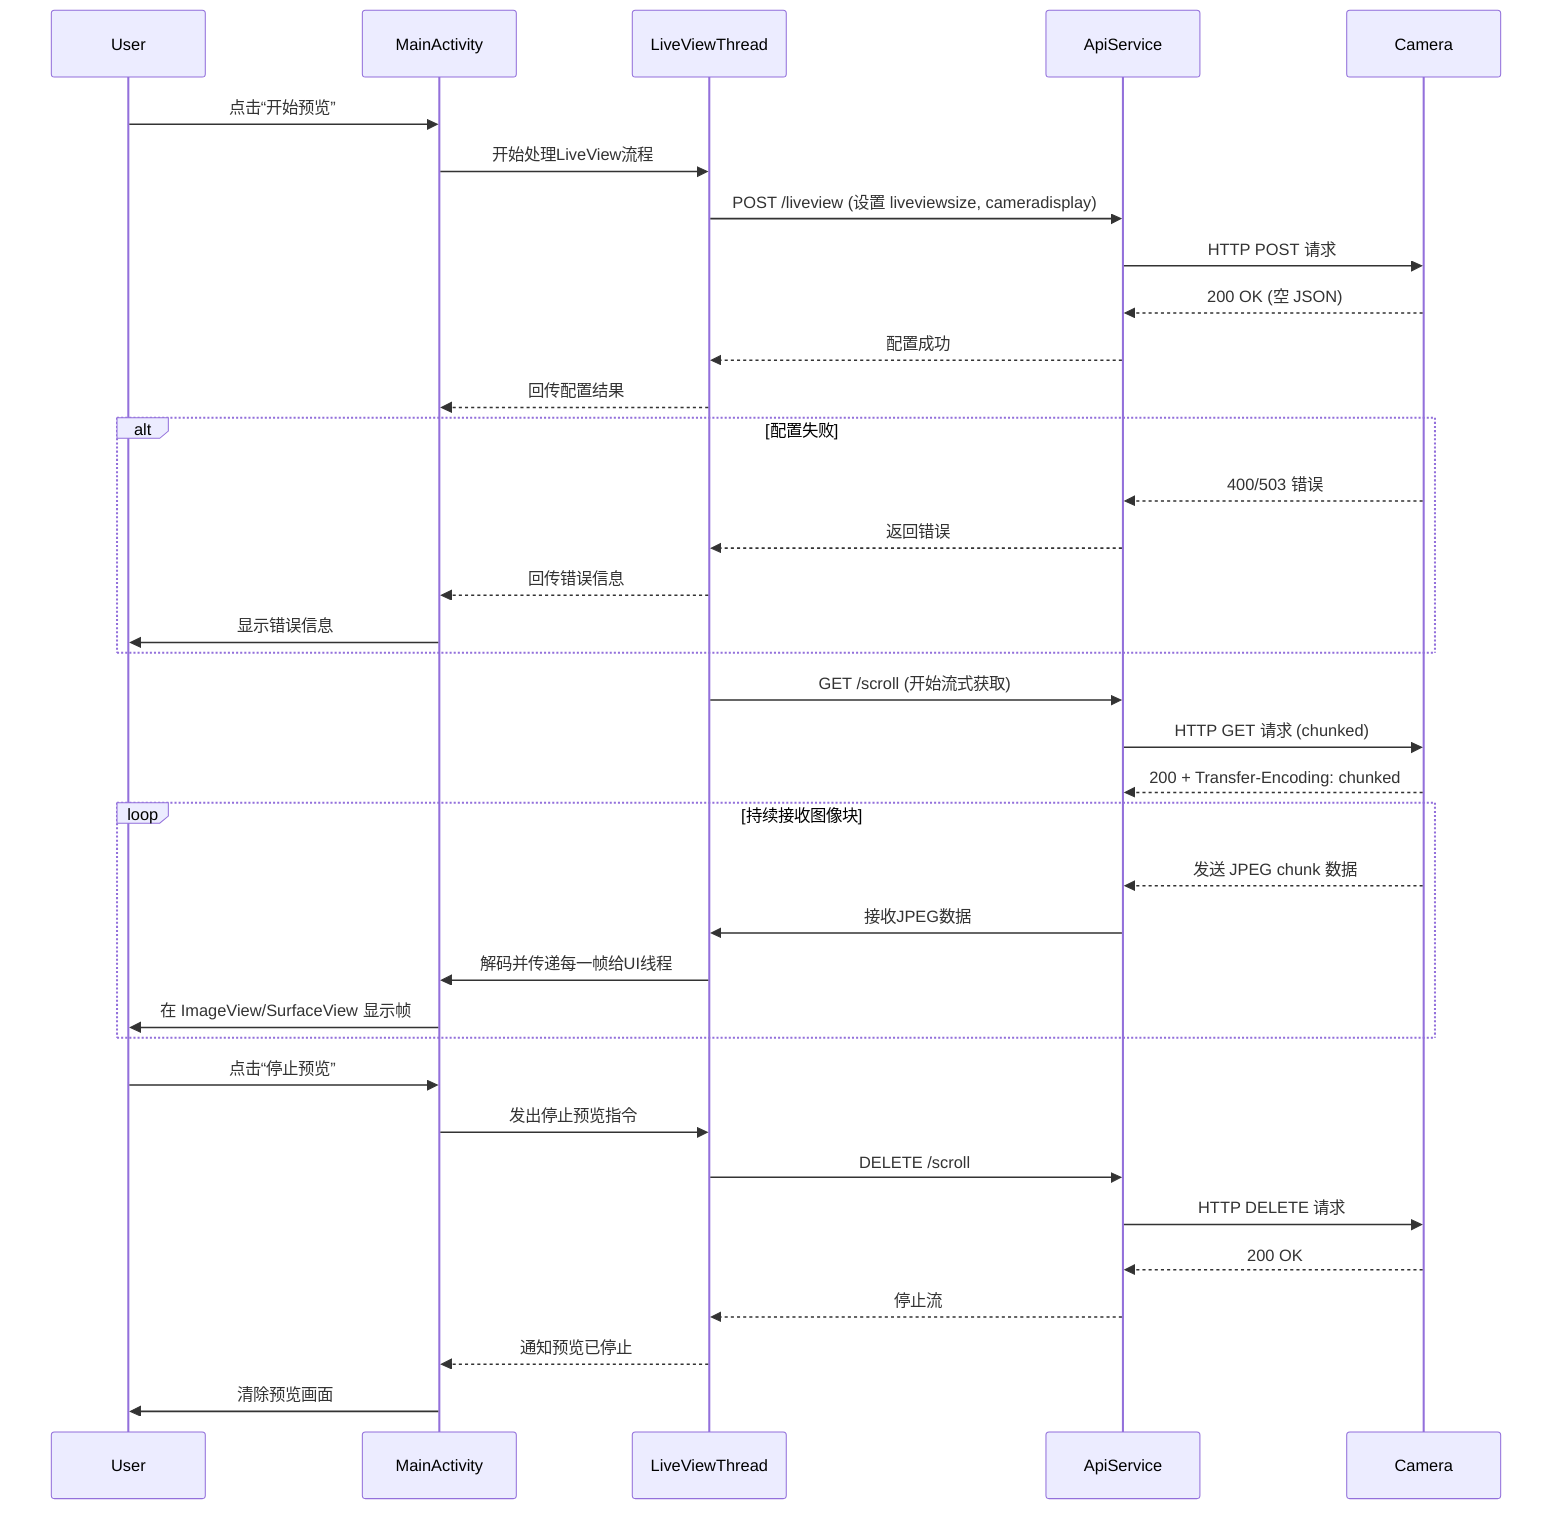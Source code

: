 sequenceDiagram
    participant User
    participant MainActivity
    participant LiveViewThread
    participant ApiService
    participant Camera

    User->>MainActivity: 点击“开始预览”
    MainActivity->>LiveViewThread: 开始处理LiveView流程
    LiveViewThread->>ApiService: POST /liveview (设置 liveviewsize, cameradisplay)
    ApiService->>Camera: HTTP POST 请求
    Camera-->>ApiService: 200 OK (空 JSON)
    ApiService-->>LiveViewThread: 配置成功
    LiveViewThread-->>MainActivity: 回传配置结果

    alt 配置失败
        Camera-->>ApiService: 400/503 错误
        ApiService-->>LiveViewThread: 返回错误
        LiveViewThread-->>MainActivity: 回传错误信息
        MainActivity->>User: 显示错误信息
    end

    LiveViewThread->>ApiService: GET /scroll (开始流式获取)
    ApiService->>Camera: HTTP GET 请求 (chunked)
    Camera-->>ApiService: 200 + Transfer-Encoding: chunked
    loop 持续接收图像块
        Camera-->>ApiService: 发送 JPEG chunk 数据
        ApiService->>LiveViewThread: 接收JPEG数据
        LiveViewThread->>MainActivity: 解码并传递每一帧给UI线程
        MainActivity->>User: 在 ImageView/SurfaceView 显示帧
    end

    User->>MainActivity: 点击“停止预览”
    MainActivity->>LiveViewThread: 发出停止预览指令
    LiveViewThread->>ApiService: DELETE /scroll
    ApiService->>Camera: HTTP DELETE 请求
    Camera-->>ApiService: 200 OK
    ApiService-->>LiveViewThread: 停止流
    LiveViewThread-->>MainActivity: 通知预览已停止
    MainActivity->>User: 清除预览画面